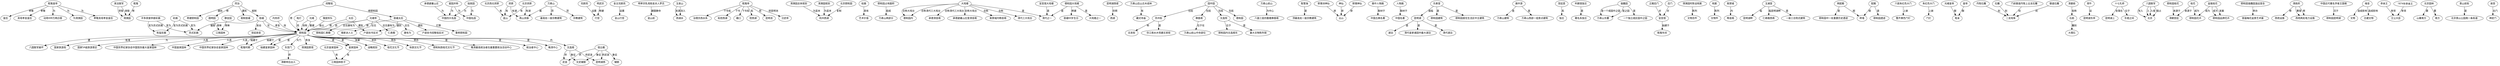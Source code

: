 digraph 202022416201758104 {
	"乾隆皇帝" [fontname=FangSong]
	"皇后" [fontname=FangSong]
	"乾隆皇帝" -> "皇后" [label="孝敬" fontname=FangSong]
	"乾隆皇帝" [fontname=FangSong]
	"其母孝圣皇后" [fontname=FangSong]
	"乾隆皇帝" -> "其母孝圣皇后" [label="孝敬" fontname=FangSong]
	"乾隆皇帝" [fontname=FangSong]
	"动用448万两白银" [fontname=FangSong]
	"乾隆皇帝" -> "动用448万两白银" [label="为" fontname=FangSong]
	"乾隆皇帝" [fontname=FangSong]
	"为清漪园" [fontname=FangSong]
	"乾隆皇帝" -> "为清漪园" [label="为" fontname=FangSong]
	"乾隆皇帝" [fontname=FangSong]
	"孝敬其母孝圣皇后" [fontname=FangSong]
	"乾隆皇帝" -> "孝敬其母孝圣皇后" [label="为" fontname=FangSong]
	"英法联军" [fontname=FangSong]
	"清漪园" [fontname=FangSong]
	"英法联军" -> "清漪园" [label="焚毁" fontname=FangSong]
	"光绪" [fontname=FangSong]
	"颐和园" [fontname=FangSong]
	"光绪" -> "颐和园" [label="重建" fontname=FangSong]
	"光绪" [fontname=FangSong]
	"颐和园" [fontname=FangSong]
	"光绪" -> "颐和园" [label="改称" fontname=FangSong]
	"颐和园" [fontname=FangSong]
	"八国联军破坏" [fontname=FangSong]
	"颐和园" -> "八国联军破坏" [label="遭" fontname=FangSong]
	"留园并称" [fontname=FangSong]
	"中国四大名园" [fontname=FangSong]
	"留园并称" -> "中国四大名园" [label="为" fontname=FangSong]
	"承德避暑山庄" [fontname=FangSong]
	"中国四大名园" [fontname=FangSong]
	"承德避暑山庄" -> "中国四大名园" [label="为" fontname=FangSong]
	"留园并称" [fontname=FangSong]
	"中国名园" [fontname=FangSong]
	"留园并称" -> "中国名园" [label="为" fontname=FangSong]
	"拙政园" [fontname=FangSong]
	"中国名园" [fontname=FangSong]
	"拙政园" -> "中国名园" [label="为" fontname=FangSong]
	"拙政园" [fontname=FangSong]
	"中国四大名园" [fontname=FangSong]
	"拙政园" -> "中国四大名园" [label="为" fontname=FangSong]
	"颐和园" [fontname=FangSong]
	"国家旅游局" [fontname=FangSong]
	"颐和园" -> "国家旅游局" [label="批准" fontname=FangSong]
	"颐和园" [fontname=FangSong]
	"国家5A级旅游景区" [fontname=FangSong]
	"颐和园" -> "国家5A级旅游景区" [label="为" fontname=FangSong]
	"颐和园" [fontname=FangSong]
	"中国世界纪录协会中国现存最大皇家园林" [fontname=FangSong]
	"颐和园" -> "中国世界纪录协会中国现存最大皇家园林" [label="入选" fontname=FangSong]
	"颐和园" [fontname=FangSong]
	"中国皇家园林" [fontname=FangSong]
	"颐和园" -> "中国皇家园林" [label="入选" fontname=FangSong]
	"颐和园" [fontname=FangSong]
	"中国世界纪录协会皇家园林" [fontname=FangSong]
	"颐和园" -> "中国世界纪录协会皇家园林" [label="入选" fontname=FangSong]
	"颐和园" [fontname=FangSong]
	"乾隆时期" [fontname=FangSong]
	"颐和园" -> "乾隆时期" [label="始建于" fontname=FangSong]
	"颐和园" [fontname=FangSong]
	"始建皇家园林" [fontname=FangSong]
	"颐和园" -> "始建皇家园林" [label="是" fontname=FangSong]
	"颐和园" [fontname=FangSong]
	"皇家园林" [fontname=FangSong]
	"颐和园" -> "皇家园林" [label="是" fontname=FangSong]
	"郊原" [fontname=FangSong]
	"瓮山" [fontname=FangSong]
	"郊原" -> "瓮山" [label="有" fontname=FangSong]
	"北京西北郊原" [fontname=FangSong]
	"瓮山" [fontname=FangSong]
	"北京西北郊原" -> "瓮山" [label="有" fontname=FangSong]
	"郊原" [fontname=FangSong]
	"燕山余脉" [fontname=FangSong]
	"郊原" -> "燕山余脉" [label="有湖" fontname=FangSong]
	"北京郊原" [fontname=FangSong]
	"瓮山" [fontname=FangSong]
	"北京郊原" -> "瓮山" [label="有" fontname=FangSong]
	"北京郊原" [fontname=FangSong]
	"燕山余脉" [fontname=FangSong]
	"北京郊原" -> "燕山余脉" [label="有湖" fontname=FangSong]
	"完颜亮" [fontname=FangSong]
	"行宫" [fontname=FangSong]
	"完颜亮" -> "行宫" [label="设置" fontname=FangSong]
	"金主完颜亮" [fontname=FangSong]
	"金山行宫" [fontname=FangSong]
	"金主完颜亮" -> "金山行宫" [label="设置" fontname=FangSong]
	"明孝宗乳母助圣夫人罗氏" [fontname=FangSong]
	"瓮山前" [fontname=FangSong]
	"明孝宗乳母助圣夫人罗氏" -> "瓮山前" [label="建圆静寺" fontname=FangSong]
	"明武宗" [fontname=FangSong]
	"行宫" [fontname=FangSong]
	"明武宗" -> "行宫" [label="修建" fontname=FangSong]
	"玉泉山" [fontname=FangSong]
	"西湖水" [fontname=FangSong]
	"玉泉山" -> "西湖水" [label="发源" fontname=FangSong]
	"玉泉山" [fontname=FangSong]
	"西湖水" [fontname=FangSong]
	"玉泉山" -> "西湖水" [label="流入" fontname=FangSong]
	"乾隆帝" [fontname=FangSong]
	"治理京西水系" [fontname=FangSong]
	"乾隆帝" -> "治理京西水系" [label="下令拓" fontname=FangSong]
	"乾隆帝" [fontname=FangSong]
	"拓挖西湖" [fontname=FangSong]
	"乾隆帝" -> "拓挖西湖" [label="下令" fontname=FangSong]
	"乾隆帝" [fontname=FangSong]
	"藉口" [fontname=FangSong]
	"乾隆帝" -> "藉口" [label="下令拓" fontname=FangSong]
	"乾隆帝" [fontname=FangSong]
	"挖西湖" [fontname=FangSong]
	"乾隆帝" -> "挖西湖" [label="拓" fontname=FangSong]
	"乾隆帝" [fontname=FangSong]
	"昆明池" [fontname=FangSong]
	"乾隆帝" -> "昆明池" [label="挖" fontname=FangSong]
	"乾隆帝" [fontname=FangSong]
	"汉武帝" [fontname=FangSong]
	"乾隆帝" -> "汉武帝" [label="挖昆明池" fontname=FangSong]
	"清漪园总体规划" [fontname=FangSong]
	"杭州西湖" [fontname=FangSong]
	"清漪园总体规划" -> "杭州西湖" [label="为蓝本" fontname=FangSong]
	"清漪园规划" [fontname=FangSong]
	"杭州西湖" [fontname=FangSong]
	"清漪园规划" -> "杭州西湖" [label="为蓝本" fontname=FangSong]
	"绘画" [fontname=FangSong]
	"艺术价值" [fontname=FangSong]
	"绘画" -> "艺术价值" [label="具有" fontname=FangSong]
	"英法联军" [fontname=FangSong]
	"清漪园" [fontname=FangSong]
	"英法联军" -> "清漪园" [label="烧毁" fontname=FangSong]
	"颐和园" [fontname=FangSong]
	"清漪园景观" [fontname=FangSong]
	"颐和园" -> "清漪园景观" [label="恢复" fontname=FangSong]
	"慈禧" [fontname=FangSong]
	"苏式彩画" [fontname=FangSong]
	"慈禧" -> "苏式彩画" [label="偏爱" fontname=FangSong]
	"彩画" [fontname=FangSong]
	"和玺彩画" [fontname=FangSong]
	"彩画" -> "和玺彩画" [label="变为苏式彩画" fontname=FangSong]
	"许多房屋亭廊彩画" [fontname=FangSong]
	"和玺彩画" [fontname=FangSong]
	"许多房屋亭廊彩画" -> "和玺彩画" [label="变为苏式彩画" fontname=FangSong]
	"彩画" [fontname=FangSong]
	"苏式彩画" [fontname=FangSong]
	"彩画" -> "苏式彩画" [label="变为" fontname=FangSong]
	"许多房屋亭廊彩画" [fontname=FangSong]
	"苏式彩画" [fontname=FangSong]
	"许多房屋亭廊彩画" -> "苏式彩画" [label="变为" fontname=FangSong]
	"内务府" [fontname=FangSong]
	"颐和园" [fontname=FangSong]
	"内务府" -> "颐和园" [label="改" fontname=FangSong]
	"颐和园占地面积" [fontname=FangSong]
	"万寿山两部分" [fontname=FangSong]
	"颐和园占地面积" -> "万寿山两部分" [label="组成" fontname=FangSong]
	"宜芸馆大戏楼" [fontname=FangSong]
	"清代之一" [fontname=FangSong]
	"宜芸馆大戏楼" -> "清代之一" [label="是" fontname=FangSong]
	"大戏楼" [fontname=FangSong]
	"清代之一" [fontname=FangSong]
	"大戏楼" -> "清代之一" [label="是" fontname=FangSong]
	"德和园大戏楼" [fontname=FangSong]
	"清代之一" [fontname=FangSong]
	"德和园大戏楼" -> "清代之一" [label="是" fontname=FangSong]
	"德和园大戏楼" [fontname=FangSong]
	"大戏楼之一" [fontname=FangSong]
	"德和园大戏楼" -> "大戏楼之一" [label="是" fontname=FangSong]
	"昆明湖西堤" [fontname=FangSong]
	"西湖" [fontname=FangSong]
	"昆明湖西堤" -> "西湖" [label="仿照" fontname=FangSong]
	"万寿山后山古木成林" [fontname=FangSong]
	"藏式寺庙" [fontname=FangSong]
	"万寿山后山古木成林" -> "藏式寺庙" [label="有" fontname=FangSong]
	"苏州街" [fontname=FangSong]
	"买卖街" [fontname=FangSong]
	"苏州街" -> "买卖街" [label="称" fontname=FangSong]
	"苏州街" [fontname=FangSong]
	"仿江南水乡而建买卖街" [fontname=FangSong]
	"苏州街" -> "仿江南水乡而建买卖街" [label="是" fontname=FangSong]
	"万寿山" [fontname=FangSong]
	"燕山余脉" [fontname=FangSong]
	"万寿山" -> "燕山余脉" [label="属" fontname=FangSong]
	"万寿山前山" [fontname=FangSong]
	"八面三层四重檐佛香阁" [fontname=FangSong]
	"万寿山前山" -> "八面三层四重檐佛香阁" [label="为中心" fontname=FangSong]
	"智慧海" [fontname=FangSong]
	"顶最高处一座宗教建筑" [fontname=FangSong]
	"智慧海" -> "顶最高处一座宗教建筑" [label="是" fontname=FangSong]
	"万寿山" [fontname=FangSong]
	"宗教建筑" [fontname=FangSong]
	"万寿山" -> "宗教建筑" [label="顶" fontname=FangSong]
	"万寿山" [fontname=FangSong]
	"最高处一座宗教建筑" [fontname=FangSong]
	"万寿山" -> "最高处一座宗教建筑" [label="顶" fontname=FangSong]
	"佛香阁" [fontname=FangSong]
	"万寿山前山中央部位" [fontname=FangSong]
	"佛香阁" -> "万寿山前山中央部位" [label="位于在" fontname=FangSong]
	"郭璞诗神仙" [fontname=FangSong]
	"云山" [fontname=FangSong]
	"郭璞诗神仙" -> "云山" [label="排" fontname=FangSong]
	"神仙" [fontname=FangSong]
	"云山" [fontname=FangSong]
	"神仙" -> "云山" [label="排" fontname=FangSong]
	"郭璞神仙" [fontname=FangSong]
	"云山" [fontname=FangSong]
	"郭璞神仙" -> "云山" [label="排" fontname=FangSong]
	"画中人物画" [fontname=FangSong]
	"中国古典名著" [fontname=FangSong]
	"画中人物画" -> "中国古典名著" [label="取材于" fontname=FangSong]
	"人物画" [fontname=FangSong]
	"中国名著" [fontname=FangSong]
	"人物画" -> "中国名著" [label="取材于" fontname=FangSong]
	"昆明湖" [fontname=FangSong]
	"湖泊" [fontname=FangSong]
	"昆明湖" -> "湖泊" [label="是" fontname=FangSong]
	"昆明湖" [fontname=FangSong]
	"清代皇家诸园中最大湖泊" [fontname=FangSong]
	"昆明湖" -> "清代皇家诸园中最大湖泊" [label="是" fontname=FangSong]
	"昆明湖" [fontname=FangSong]
	"清代湖泊" [fontname=FangSong]
	"昆明湖" -> "清代湖泊" [label="是" fontname=FangSong]
	"画中游" [fontname=FangSong]
	"万寿山建筑" [fontname=FangSong]
	"画中游" -> "万寿山建筑" [label="是" fontname=FangSong]
	"画中游" [fontname=FangSong]
	"万寿山西部一组景点建筑" [fontname=FangSong]
	"画中游" -> "万寿山西部一组景点建筑" [label="是" fontname=FangSong]
	"宫廷菜" [fontname=FangSong]
	"饭庄" [fontname=FangSong]
	"宫廷菜" -> "饭庄" [label="系" fontname=FangSong]
	"听鹂馆饭庄" [fontname=FangSong]
	"著名系饭庄" [fontname=FangSong]
	"听鹂馆饭庄" -> "著名系饭庄" [label="是" fontname=FangSong]
	"谐趣园" [fontname=FangSong]
	"万寿山东麓" [fontname=FangSong]
	"谐趣园" -> "万寿山东麓" [label="是一个成园中之园" fontname=FangSong]
	"谐趣园" [fontname=FangSong]
	"万寿山东麓" [fontname=FangSong]
	"谐趣园" -> "万寿山东麓" [label="是之园" fontname=FangSong]
	"谐趣园" [fontname=FangSong]
	"一个独立成区园中之园" [fontname=FangSong]
	"谐趣园" -> "一个独立成区园中之园" [label="是" fontname=FangSong]
	"乐寿堂" [fontname=FangSong]
	"颐和园建筑" [fontname=FangSong]
	"乐寿堂" -> "颐和园建筑" [label="是" fontname=FangSong]
	"乐寿堂" [fontname=FangSong]
	"颐和园居住生活区中主建筑" [fontname=FangSong]
	"乐寿堂" -> "颐和园居住生活区中主建筑" [label="是" fontname=FangSong]
	"乐寿堂" [fontname=FangSong]
	"昆明湖" [fontname=FangSong]
	"乐寿堂" -> "昆明湖" [label="面临" fontname=FangSong]
	"宜芸馆" [fontname=FangSong]
	"乾隆年间" [fontname=FangSong]
	"宜芸馆" -> "乾隆年间" [label="始建于" fontname=FangSong]
	"清漪园时陈设档案" [fontname=FangSong]
	"文物百件" [fontname=FangSong]
	"清漪园时陈设档案" -> "文物百件" [label="陈列" fontname=FangSong]
	"档案" [fontname=FangSong]
	"文物件" [fontname=FangSong]
	"档案" -> "文物件" [label="陈列" fontname=FangSong]
	"大戏楼" [fontname=FangSong]
	"紫禁城内畅音阁" [fontname=FangSong]
	"大戏楼" -> "紫禁城内畅音阁" [label="合称" fontname=FangSong]
	"大戏楼" [fontname=FangSong]
	"清代三大戏台" [fontname=FangSong]
	"大戏楼" -> "清代三大戏台" [label="合称" fontname=FangSong]
	"大戏楼" [fontname=FangSong]
	"德和园内" [fontname=FangSong]
	"大戏楼" -> "德和园内" [label="合称大戏台" fontname=FangSong]
	"大戏楼" [fontname=FangSong]
	"承德清音阁" [fontname=FangSong]
	"大戏楼" -> "承德清音阁" [label="合称清代三大戏台" fontname=FangSong]
	"大戏楼" [fontname=FangSong]
	"承德避暑山庄里清音阁" [fontname=FangSong]
	"大戏楼" -> "承德避暑山庄里清音阁" [label="合称大戏台" fontname=FangSong]
	"紫禁城" [fontname=FangSong]
	"畅音阁" [fontname=FangSong]
	"紫禁城" -> "畅音阁" [label="内" fontname=FangSong]
	"大戏楼" [fontname=FangSong]
	"德和园内" [fontname=FangSong]
	"大戏楼" -> "德和园内" [label="合称清代三大戏台" fontname=FangSong]
	"德和园大戏楼" [fontname=FangSong]
	"慈禧60岁生日" [fontname=FangSong]
	"德和园大戏楼" -> "慈禧60岁生日" [label="修建" fontname=FangSong]
	"玉澜堂" [fontname=FangSong]
	"昆明湖畔" [fontname=FangSong]
	"玉澜堂" -> "昆明湖畔" [label="临" fontname=FangSong]
	"玉澜堂" [fontname=FangSong]
	"仁寿殿西南" [fontname=FangSong]
	"玉澜堂" -> "仁寿殿西南" [label="临昆明湖畔" fontname=FangSong]
	"玉澜堂" [fontname=FangSong]
	"一座三合院式建筑" [fontname=FangSong]
	"玉澜堂" -> "一座三合院式建筑" [label="是" fontname=FangSong]
	"正殿后门" [fontname=FangSong]
	"宜芸馆" [fontname=FangSong]
	"正殿后门" -> "宜芸馆" [label="对" fontname=FangSong]
	"后门" [fontname=FangSong]
	"宜芸馆" [fontname=FangSong]
	"后门" -> "宜芸馆" [label="对" fontname=FangSong]
	"两配殿" [fontname=FangSong]
	"颐和园中一处重要历史遗迹" [fontname=FangSong]
	"两配殿" -> "颐和园中一处重要历史遗迹" [label="是" fontname=FangSong]
	"配殿" [fontname=FangSong]
	"砖墙" [fontname=FangSong]
	"配殿" -> "砖墙" [label="砌" fontname=FangSong]
	"配殿" [fontname=FangSong]
	"颐和园遗迹" [fontname=FangSong]
	"配殿" -> "颐和园遗迹" [label="是" fontname=FangSong]
	"两配殿" [fontname=FangSong]
	"砖墙" [fontname=FangSong]
	"两配殿" -> "砖墙" [label="砌" fontname=FangSong]
	"慈禧" [fontname=FangSong]
	"宫廷政变" [fontname=FangSong]
	"慈禧" -> "宫廷政变" [label="发动" fontname=FangSong]
	"六扇朱红色大门" [fontname=FangSong]
	"整齐黄色门钉" [fontname=FangSong]
	"六扇朱红色大门" -> "整齐黄色门钉" [label="上嵌" fontname=FangSong]
	"朱红色大门" [fontname=FangSong]
	"门钉" [fontname=FangSong]
	"朱红色大门" -> "门钉" [label="上嵌" fontname=FangSong]
	"光绪皇帝" [fontname=FangSong]
	"笔亲" [fontname=FangSong]
	"光绪皇帝" -> "笔亲" [label="御" fontname=FangSong]
	"皇帝" [fontname=FangSong]
	"笔亲" [fontname=FangSong]
	"皇帝" -> "笔亲" [label="御" fontname=FangSong]
	"丹陛石雕" [fontname=FangSong]
	"二龙戏珠" [fontname=FangSong]
	"丹陛石雕" -> "二龙戏珠" [label="刻" fontname=FangSong]
	"石雕" [fontname=FangSong]
	"二龙戏珠" [fontname=FangSong]
	"石雕" -> "二龙戏珠" [label="刻" fontname=FangSong]
	"门前御道丹陛上云龙石雕" [fontname=FangSong]
	"二龙戏珠" [fontname=FangSong]
	"门前御道丹陛上云龙石雕" -> "二龙戏珠" [label="刻" fontname=FangSong]
	"御道石雕" [fontname=FangSong]
	"二龙戏珠" [fontname=FangSong]
	"御道石雕" -> "二龙戏珠" [label="刻" fontname=FangSong]
	"东宫门" [fontname=FangSong]
	"清朝帝后出入" [fontname=FangSong]
	"东宫门" -> "清朝帝后出入" [label="供" fontname=FangSong]
	"颐和园" [fontname=FangSong]
	"东宫门" [fontname=FangSong]
	"颐和园" -> "东宫门" [label="大门" fontname=FangSong]
	"清晏舫" [fontname=FangSong]
	"石舫" [fontname=FangSong]
	"清晏舫" -> "石舫" [label="俗称" fontname=FangSong]
	"乾隆" [fontname=FangSong]
	"清漪园" [fontname=FangSong]
	"乾隆" -> "清漪园" [label="修" fontname=FangSong]
	"石舫" [fontname=FangSong]
	"大理石" [fontname=FangSong]
	"石舫" -> "大理石" [label="雕刻" fontname=FangSong]
	"文昌院" [fontname=FangSong]
	"颐和园内文昌阁东" [fontname=FangSong]
	"文昌院" -> "颐和园内文昌阁东" [label="位于" fontname=FangSong]
	"文昌院" [fontname=FangSong]
	"最大文物陈列馆" [fontname=FangSong]
	"文昌院" -> "最大文物陈列馆" [label="是" fontname=FangSong]
	"颐和园" [fontname=FangSong]
	"文昌阁" [fontname=FangSong]
	"颐和园" -> "文昌阁" [label="内" fontname=FangSong]
	"文昌阁" [fontname=FangSong]
	"武圣" [fontname=FangSong]
	"文昌阁" -> "武圣" [label="供" fontname=FangSong]
	"文昌阁" [fontname=FangSong]
	"昆明湖西" [fontname=FangSong]
	"文昌阁" -> "昆明湖西" [label="供武圣" fontname=FangSong]
	"文昌阁" [fontname=FangSong]
	"文武辅弼" [fontname=FangSong]
	"文昌阁" -> "文武辅弼" [label="象征" fontname=FangSong]
	"宿云檐" [fontname=FangSong]
	"昆明湖西" [fontname=FangSong]
	"宿云檐" -> "昆明湖西" [label="供武圣" fontname=FangSong]
	"宿云檐" [fontname=FangSong]
	"文武辅弼" [fontname=FangSong]
	"宿云檐" -> "文武辅弼" [label="象征" fontname=FangSong]
	"宿云檐" [fontname=FangSong]
	"武圣" [fontname=FangSong]
	"宿云檐" -> "武圣" [label="供" fontname=FangSong]
	"宿云檐" [fontname=FangSong]
	"辅弼" [fontname=FangSong]
	"宿云檐" -> "辅弼" [label="象征" fontname=FangSong]
	"铜牛" [fontname=FangSong]
	"昆明湖东岸" [fontname=FangSong]
	"铜牛" -> "昆明湖东岸" [label="设" fontname=FangSong]
	"十七孔桥" [fontname=FangSong]
	"昆明湖上" [fontname=FangSong]
	"十七孔桥" -> "昆明湖上" [label="坐落在" fontname=FangSong]
	"十七孔桥" [fontname=FangSong]
	"东堤之间" [fontname=FangSong]
	"十七孔桥" -> "东堤之间" [label="位于" fontname=FangSong]
	"八国联军" [fontname=FangSong]
	"北京" [fontname=FangSong]
	"八国联军" -> "北京" [label="攻入" fontname=FangSong]
	"八国联军" [fontname=FangSong]
	"北京" [fontname=FangSong]
	"八国联军" -> "北京" [label="入" fontname=FangSong]
	"慈禧" [fontname=FangSong]
	"颐和园" [fontname=FangSong]
	"慈禧" -> "颐和园" [label="修复" fontname=FangSong]
	"颐和园" [fontname=FangSong]
	"战略规划" [fontname=FangSong]
	"颐和园" -> "战略规划" [label="发展" fontname=FangSong]
	"颐和园桂花" [fontname=FangSong]
	"清朝宫廷" [fontname=FangSong]
	"颐和园桂花" -> "清朝宫廷" [label="来源于" fontname=FangSong]
	"桂花" [fontname=FangSong]
	"清朝宫廷" [fontname=FangSong]
	"桂花" -> "清朝宫廷" [label="来源于" fontname=FangSong]
	"盆栽桂花" [fontname=FangSong]
	"颐和园品牌花卉" [fontname=FangSong]
	"盆栽桂花" -> "颐和园品牌花卉" [label="成为" fontname=FangSong]
	"盆栽桂花" [fontname=FangSong]
	"颐和园品牌花卉" [fontname=FangSong]
	"盆栽桂花" -> "颐和园品牌花卉" [label="发展" fontname=FangSong]
	"桂花" [fontname=FangSong]
	"颐和园花卉" [fontname=FangSong]
	"桂花" -> "颐和园花卉" [label="成为" fontname=FangSong]
	"盆栽桂花" [fontname=FangSong]
	"颐和园花卉" [fontname=FangSong]
	"盆栽桂花" -> "颐和园花卉" [label="成为" fontname=FangSong]
	"颐和园" [fontname=FangSong]
	"桂花文化节" [fontname=FangSong]
	"颐和园" -> "桂花文化节" [label="举办" fontname=FangSong]
	"颐和园" [fontname=FangSong]
	"秋韵文化节" [fontname=FangSong]
	"颐和园" -> "秋韵文化节" [label="举办" fontname=FangSong]
	"颐和园" [fontname=FangSong]
	"颐和秋韵桂花文化节" [fontname=FangSong]
	"颐和园" -> "颐和秋韵桂花文化节" [label="举办" fontname=FangSong]
	"颐和园谐趣园涵远堂会" [fontname=FangSong]
	"首届梅花盆景艺术展" [fontname=FangSong]
	"颐和园谐趣园涵远堂会" -> "首届梅花盆景艺术展" [label="举办" fontname=FangSong]
	"颐和园" [fontname=FangSong]
	"晚清最高统治者在最重要政治活动中心" [fontname=FangSong]
	"颐和园" -> "晚清最高统治者在最重要政治活动中心" [label="是" fontname=FangSong]
	"颐和园" [fontname=FangSong]
	"统治者中心" [fontname=FangSong]
	"颐和园" -> "统治者中心" [label="是" fontname=FangSong]
	"颐和园" [fontname=FangSong]
	"晚清中心" [fontname=FangSong]
	"颐和园" -> "晚清中心" [label="是" fontname=FangSong]
	"八国联军" [fontname=FangSong]
	"北京" [fontname=FangSong]
	"八国联军" -> "北京" [label="入侵" fontname=FangSong]
	"清政府" [fontname=FangSong]
	"西苑设施" [fontname=FangSong]
	"清政府" -> "西苑设施" [label="修" fontname=FangSong]
	"清政府" [fontname=FangSong]
	"西苑两处电力设施" [fontname=FangSong]
	"清政府" -> "西苑两处电力设施" [label="筹银" fontname=FangSong]
	"清政府" [fontname=FangSong]
	"西苑两处电力设施" [fontname=FangSong]
	"清政府" -> "西苑两处电力设施" [label="修" fontname=FangSong]
	"电灯" [fontname=FangSong]
	"颐和园" [fontname=FangSong]
	"电灯" -> "颐和园" [label="亮" fontname=FangSong]
	"光绪帝" [fontname=FangSong]
	"仁寿殿" [fontname=FangSong]
	"光绪帝" -> "仁寿殿" [label="召见康有为" fontname=FangSong]
	"光绪帝" [fontname=FangSong]
	"康有为" [fontname=FangSong]
	"光绪帝" -> "康有为" [label="召见" fontname=FangSong]
	"光绪帝" [fontname=FangSong]
	"颐和园仁寿殿" [fontname=FangSong]
	"光绪帝" -> "颐和园仁寿殿" [label="召见康有为" fontname=FangSong]
	"光绪帝" [fontname=FangSong]
	"维新派人士" [fontname=FangSong]
	"光绪帝" -> "维新派人士" [label="召见" fontname=FangSong]
	"光绪帝" [fontname=FangSong]
	"颐和园" [fontname=FangSong]
	"光绪帝" -> "颐和园" [label="赴" fontname=FangSong]
	"慈禧" [fontname=FangSong]
	"颐和园" [fontname=FangSong]
	"慈禧" -> "颐和园" [label="在" fontname=FangSong]
	"八国联军" [fontname=FangSong]
	"北京" [fontname=FangSong]
	"八国联军" -> "北京" [label="侵占" fontname=FangSong]
	"俄国军队" [fontname=FangSong]
	"颐和园" [fontname=FangSong]
	"俄国军队" -> "颐和园" [label="侵占" fontname=FangSong]
	"中国近代著名学者王国维" [fontname=FangSong]
	"颐和园昆明湖" [fontname=FangSong]
	"中国近代著名学者王国维" -> "颐和园昆明湖" [label="沉于" fontname=FangSong]
	"噪音" [fontname=FangSong]
	"文物" [fontname=FangSong]
	"噪音" -> "文物" [label="造成影响" fontname=FangSong]
	"噪音" [fontname=FangSong]
	"古建文物" [fontname=FangSong]
	"噪音" -> "古建文物" [label="造成影响" fontname=FangSong]
	"园中园" [fontname=FangSong]
	"苏州街" [fontname=FangSong]
	"园中园" -> "苏州街" [label="包括" fontname=FangSong]
	"园中园" [fontname=FangSong]
	"德和园" [fontname=FangSong]
	"园中园" -> "德和园" [label="包括" fontname=FangSong]
	"园中园" [fontname=FangSong]
	"佛香阁" [fontname=FangSong]
	"园中园" -> "佛香阁" [label="包括" fontname=FangSong]
	"园中园" [fontname=FangSong]
	"文昌院" [fontname=FangSong]
	"园中园" -> "文昌院" [label="包括" fontname=FangSong]
	"同治" [fontname=FangSong]
	"修建颐和园" [fontname=FangSong]
	"同治" -> "修建颐和园" [label="遭到" fontname=FangSong]
	"同治" [fontname=FangSong]
	"慈禧" [fontname=FangSong]
	"同治" -> "慈禧" [label="抵制" fontname=FangSong]
	"同治" [fontname=FangSong]
	"圆明园" [fontname=FangSong]
	"同治" -> "圆明园" [label="修" fontname=FangSong]
	"同治" [fontname=FangSong]
	"抵制慈禧" [fontname=FangSong]
	"同治" -> "抵制慈禧" [label="遭到" fontname=FangSong]
	"恭亲王" [fontname=FangSong]
	"王公大臣" [fontname=FangSong]
	"恭亲王" -> "王公大臣" [label="率领" fontname=FangSong]
	"1874年恭亲王" [fontname=FangSong]
	"王公大臣" [fontname=FangSong]
	"1874年恭亲王" -> "王公大臣" [label="率领" fontname=FangSong]
	"颐和园" [fontname=FangSong]
	"乾隆时期" [fontname=FangSong]
	"颐和园" -> "乾隆时期" [label="始建于" fontname=FangSong]
	"颐和园" [fontname=FangSong]
	"始建皇家园林" [fontname=FangSong]
	"颐和园" -> "始建皇家园林" [label="是" fontname=FangSong]
	"颐和园" [fontname=FangSong]
	"皇家园林" [fontname=FangSong]
	"颐和园" -> "皇家园林" [label="是" fontname=FangSong]
	"北京颐和园" [fontname=FangSong]
	"杭州西湖" [fontname=FangSong]
	"北京颐和园" -> "杭州西湖" [label="复制" fontname=FangSong]
	"北京皇家园林" [fontname=FangSong]
	"江南园林影子" [fontname=FangSong]
	"北京皇家园林" -> "江南园林影子" [label="有" fontname=FangSong]
	"皇家园林" [fontname=FangSong]
	"江南园林影子" [fontname=FangSong]
	"皇家园林" -> "江南园林影子" [label="有" fontname=FangSong]
	"圆明园" [fontname=FangSong]
	"江南园林" [fontname=FangSong]
	"圆明园" -> "江南园林" [label="青睐" fontname=FangSong]
	"静宜园" [fontname=FangSong]
	"江南园林" [fontname=FangSong]
	"静宜园" -> "江南园林" [label="青睐" fontname=FangSong]
	"北京园林" [fontname=FangSong]
	"山寨南方" [fontname=FangSong]
	"北京园林" -> "山寨南方" [label="要" fontname=FangSong]
	"北京园林" [fontname=FangSong]
	"南方" [fontname=FangSong]
	"北京园林" -> "南方" [label="要" fontname=FangSong]
	"景山前街" [fontname=FangSong]
	"北京景山公园南一条街道" [fontname=FangSong]
	"景山前街" -> "北京景山公园南一条街道" [label="是" fontname=FangSong]
	"故宫" [fontname=FangSong]
	"神武门" [fontname=FangSong]
	"故宫" -> "神武门" [label="北门" fontname=FangSong]
	"阎敬铭" [fontname=FangSong]
	"颐和园" [fontname=FangSong]
	"阎敬铭" -> "颐和园" [label="修" fontname=FangSong]
	"阎敬铭" [fontname=FangSong]
	"慈禧太后" [fontname=FangSong]
	"阎敬铭" -> "慈禧太后" [label="修颐和园" fontname=FangSong]
	"慈禧太后" [fontname=FangSong]
	"户部尚书阎敬铭反对" [fontname=FangSong]
	"慈禧太后" -> "户部尚书阎敬铭反对" [label="遭到" fontname=FangSong]
	"慈禧太后" [fontname=FangSong]
	"户部尚书反对" [fontname=FangSong]
	"慈禧太后" -> "户部尚书反对" [label="遭到" fontname=FangSong]
	"慈禧太后" [fontname=FangSong]
	"颐和园" [fontname=FangSong]
	"慈禧太后" -> "颐和园" [label="修" fontname=FangSong]
	"慈禧太后" [fontname=FangSong]
	"重修颐和园" [fontname=FangSong]
	"慈禧太后" -> "重修颐和园" [label="打算" fontname=FangSong]
	"太后" [fontname=FangSong]
	"户部尚书反对" [fontname=FangSong]
	"太后" -> "户部尚书反对" [label="遭到" fontname=FangSong]
	"太后" [fontname=FangSong]
	"颐和园" [fontname=FangSong]
	"太后" -> "颐和园" [label="修" fontname=FangSong]
}
